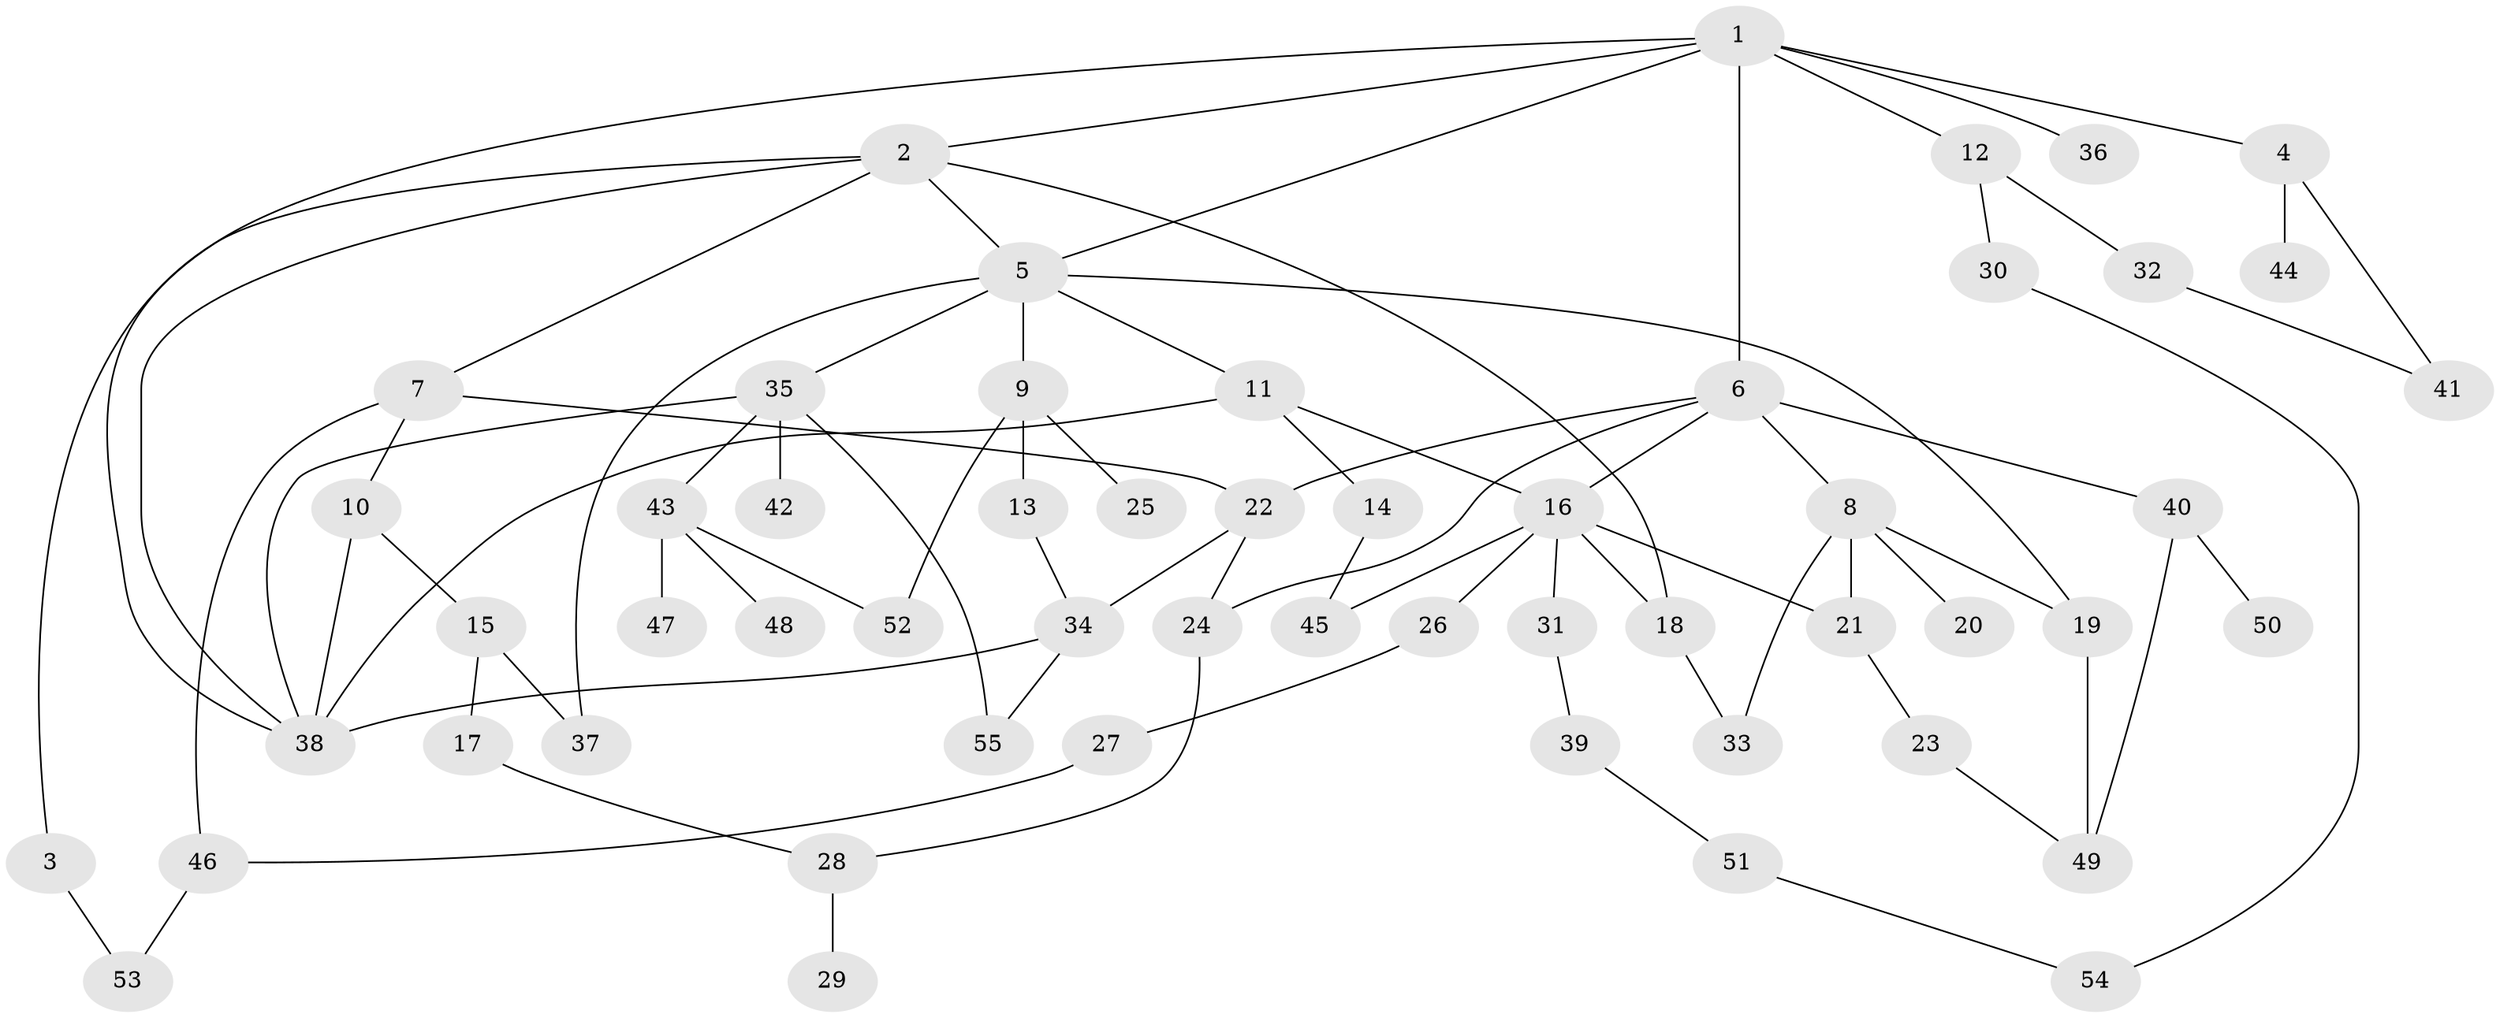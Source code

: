 // Generated by graph-tools (version 1.1) at 2025/41/03/09/25 04:41:06]
// undirected, 55 vertices, 79 edges
graph export_dot {
graph [start="1"]
  node [color=gray90,style=filled];
  1;
  2;
  3;
  4;
  5;
  6;
  7;
  8;
  9;
  10;
  11;
  12;
  13;
  14;
  15;
  16;
  17;
  18;
  19;
  20;
  21;
  22;
  23;
  24;
  25;
  26;
  27;
  28;
  29;
  30;
  31;
  32;
  33;
  34;
  35;
  36;
  37;
  38;
  39;
  40;
  41;
  42;
  43;
  44;
  45;
  46;
  47;
  48;
  49;
  50;
  51;
  52;
  53;
  54;
  55;
  1 -- 2;
  1 -- 4;
  1 -- 6;
  1 -- 12;
  1 -- 36;
  1 -- 38;
  1 -- 5;
  2 -- 3;
  2 -- 5;
  2 -- 7;
  2 -- 18;
  2 -- 38;
  3 -- 53;
  4 -- 44;
  4 -- 41;
  5 -- 9;
  5 -- 11;
  5 -- 35;
  5 -- 19;
  5 -- 37;
  6 -- 8;
  6 -- 16;
  6 -- 40;
  6 -- 24;
  6 -- 22;
  7 -- 10;
  7 -- 22;
  7 -- 46;
  8 -- 19;
  8 -- 20;
  8 -- 33;
  8 -- 21;
  9 -- 13;
  9 -- 25;
  9 -- 52;
  10 -- 15;
  10 -- 38;
  11 -- 14;
  11 -- 16;
  11 -- 38;
  12 -- 30;
  12 -- 32;
  13 -- 34;
  14 -- 45;
  15 -- 17;
  15 -- 37;
  16 -- 18;
  16 -- 21;
  16 -- 26;
  16 -- 31;
  16 -- 45;
  17 -- 28;
  18 -- 33;
  19 -- 49;
  21 -- 23;
  22 -- 24;
  22 -- 34;
  23 -- 49;
  24 -- 28;
  26 -- 27;
  27 -- 46;
  28 -- 29;
  30 -- 54;
  31 -- 39;
  32 -- 41;
  34 -- 55;
  34 -- 38;
  35 -- 38;
  35 -- 42;
  35 -- 43;
  35 -- 55;
  39 -- 51;
  40 -- 49;
  40 -- 50;
  43 -- 47;
  43 -- 48;
  43 -- 52;
  46 -- 53;
  51 -- 54;
}
